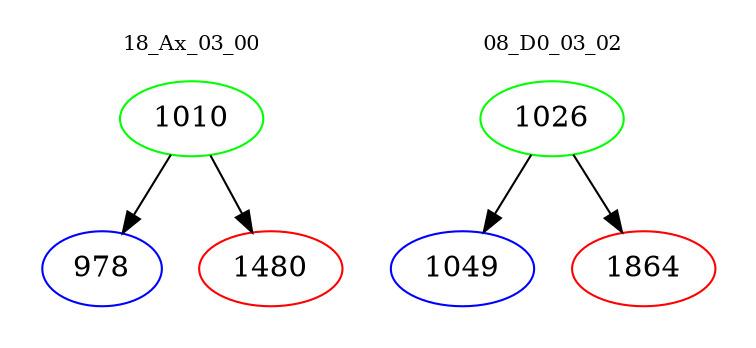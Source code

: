digraph{
subgraph cluster_0 {
color = white
label = "18_Ax_03_00";
fontsize=10;
T0_1010 [label="1010", color="green"]
T0_1010 -> T0_978 [color="black"]
T0_978 [label="978", color="blue"]
T0_1010 -> T0_1480 [color="black"]
T0_1480 [label="1480", color="red"]
}
subgraph cluster_1 {
color = white
label = "08_D0_03_02";
fontsize=10;
T1_1026 [label="1026", color="green"]
T1_1026 -> T1_1049 [color="black"]
T1_1049 [label="1049", color="blue"]
T1_1026 -> T1_1864 [color="black"]
T1_1864 [label="1864", color="red"]
}
}
